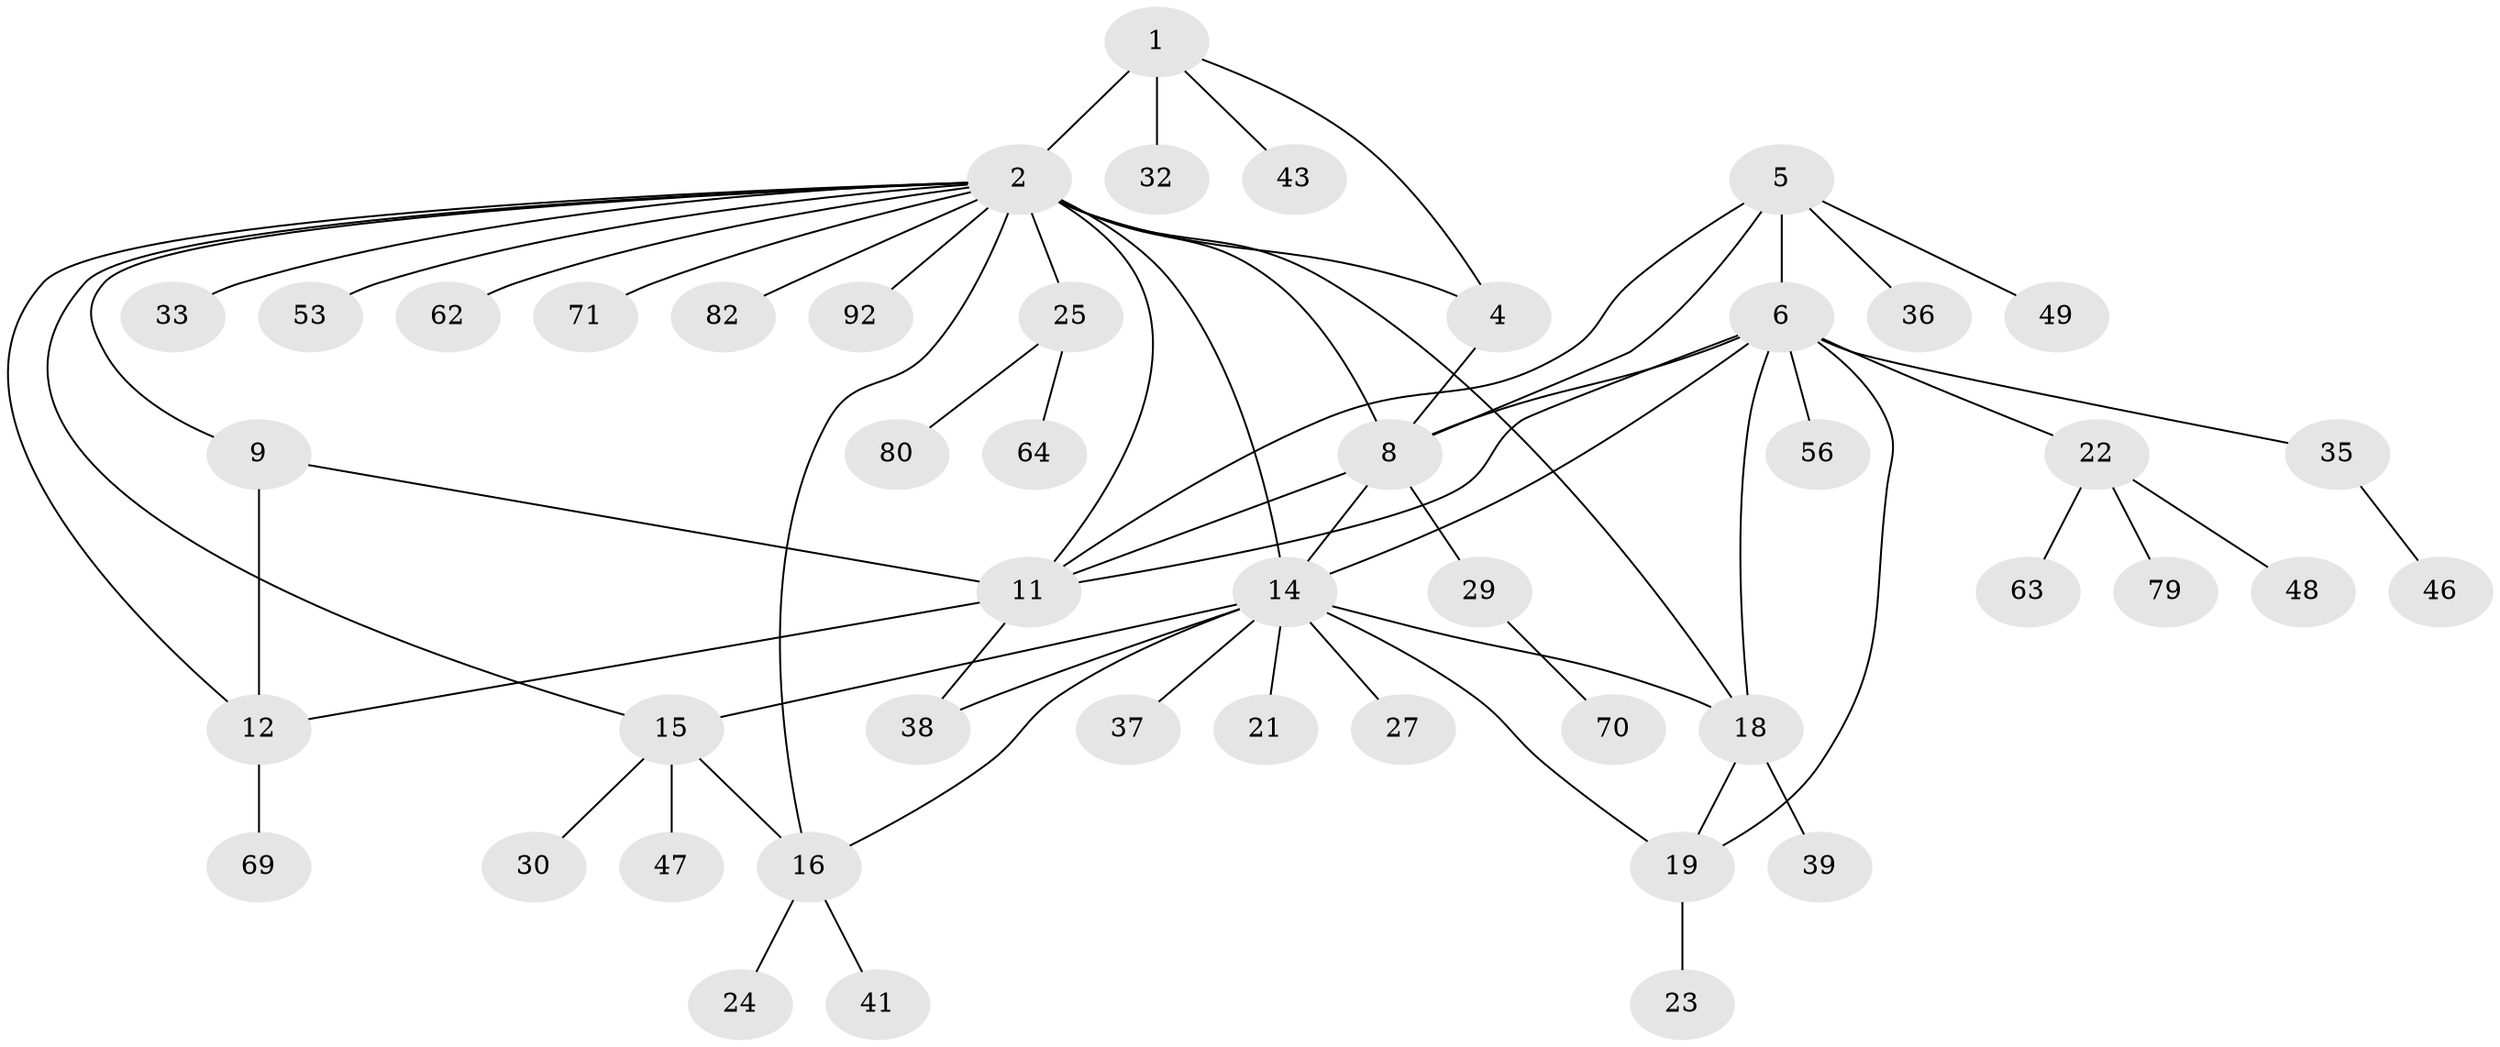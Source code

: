 // original degree distribution, {5: 0.0425531914893617, 6: 0.031914893617021274, 9: 0.02127659574468085, 4: 0.0425531914893617, 8: 0.02127659574468085, 13: 0.010638297872340425, 3: 0.07446808510638298, 11: 0.010638297872340425, 10: 0.010638297872340425, 7: 0.031914893617021274, 1: 0.574468085106383, 2: 0.1276595744680851}
// Generated by graph-tools (version 1.1) at 2025/15/03/09/25 04:15:54]
// undirected, 47 vertices, 65 edges
graph export_dot {
graph [start="1"]
  node [color=gray90,style=filled];
  1;
  2 [super="+10+3+89"];
  4;
  5;
  6 [super="+7+17"];
  8 [super="+58+87+28"];
  9;
  11 [super="+54+51+81+60"];
  12 [super="+75+91+93"];
  14 [super="+20+40+34"];
  15 [super="+57+68"];
  16;
  18;
  19;
  21;
  22 [super="+42"];
  23;
  24;
  25;
  27;
  29;
  30;
  32;
  33 [super="+66"];
  35 [super="+94"];
  36;
  37 [super="+86+55"];
  38 [super="+44"];
  39;
  41;
  43 [super="+52"];
  46;
  47;
  48 [super="+67"];
  49;
  53;
  56 [super="+65"];
  62;
  63;
  64;
  69;
  70;
  71;
  79;
  80;
  82;
  92;
  1 -- 2 [weight=2];
  1 -- 4;
  1 -- 32;
  1 -- 43;
  2 -- 4 [weight=2];
  2 -- 25;
  2 -- 33;
  2 -- 71;
  2 -- 9;
  2 -- 11;
  2 -- 12;
  2 -- 18;
  2 -- 82;
  2 -- 92;
  2 -- 62;
  2 -- 8 [weight=2];
  2 -- 14 [weight=2];
  2 -- 15;
  2 -- 16;
  2 -- 53;
  4 -- 8;
  5 -- 6 [weight=2];
  5 -- 8;
  5 -- 11;
  5 -- 36;
  5 -- 49;
  6 -- 8 [weight=2];
  6 -- 35;
  6 -- 56;
  6 -- 11;
  6 -- 18;
  6 -- 19;
  6 -- 22;
  6 -- 14;
  8 -- 29;
  8 -- 14 [weight=2];
  8 -- 11;
  9 -- 11;
  9 -- 12;
  11 -- 12;
  11 -- 38 [weight=2];
  12 -- 69;
  14 -- 15;
  14 -- 16;
  14 -- 37;
  14 -- 38;
  14 -- 18;
  14 -- 19;
  14 -- 21;
  14 -- 27;
  15 -- 16;
  15 -- 30;
  15 -- 47;
  16 -- 24;
  16 -- 41;
  18 -- 19;
  18 -- 39;
  19 -- 23;
  22 -- 48;
  22 -- 63;
  22 -- 79;
  25 -- 64;
  25 -- 80;
  29 -- 70;
  35 -- 46;
}
